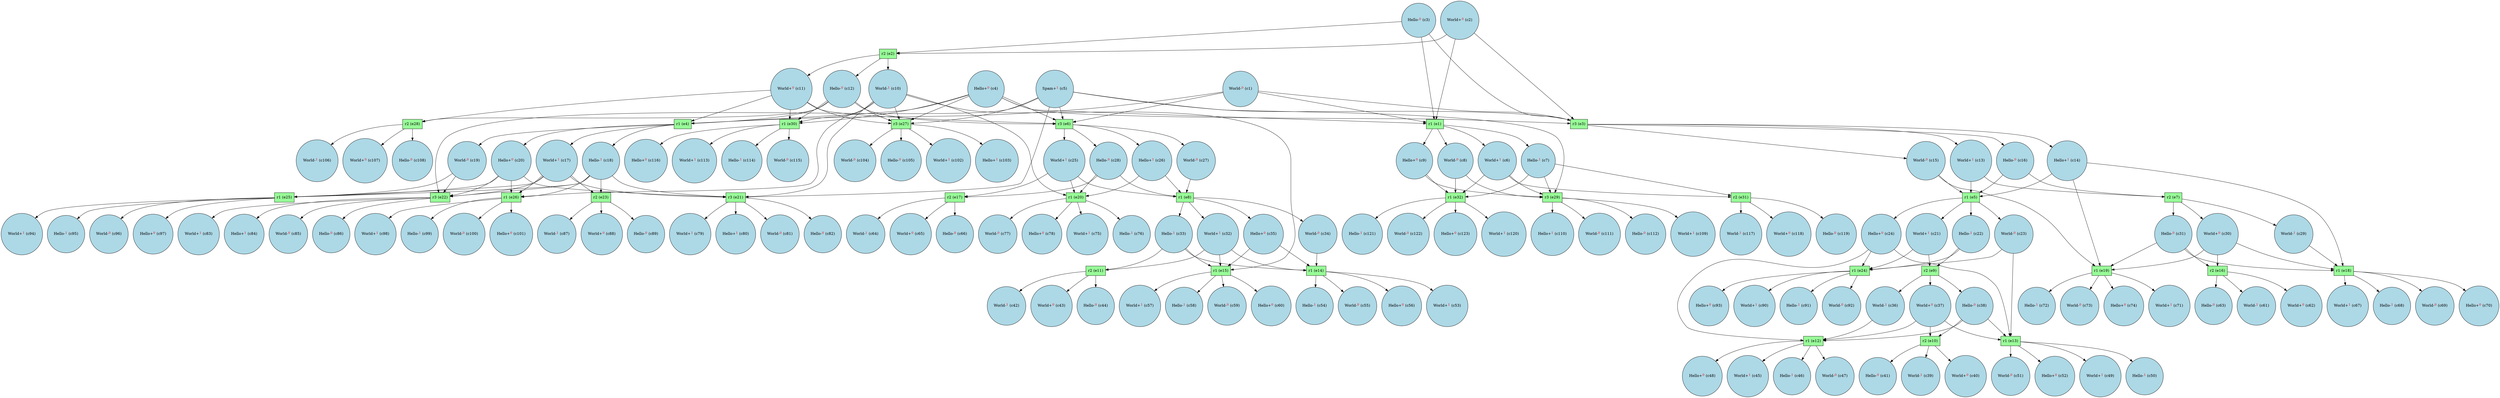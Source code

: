 digraph test {
  c1 -> e6;
  c1 -> e4;
  c1 -> e3;
  c1 -> e1;
  c2 -> e3;
  c2 -> e2;
  c2 -> e1;
  c3 -> e3;
  c3 -> e2;
  c3 -> e1;
  c4 -> e6;
  c4 -> e27;
  c4 -> e4;
  c4 -> e30;
  c4 -> e3;
  c4 -> e1;
  c5 -> e21;
  c5 -> e22;
  c5 -> e6;
  c5 -> e27;
  c5 -> e29;
  c5 -> e3;
  e1 -> c6;
  c6 -> e29;
  c6 -> e31;
  c6 -> e32;
  e1 -> c7;
  c7 -> e29;
  c7 -> e31;
  c7 -> e32;
  e1 -> c8;
  c8 -> e29;
  c8 -> e32;
  e1 -> c9;
  c9 -> e29;
  c9 -> e32;
  e2 -> c10;
  c10 -> e15;
  c10 -> e20;
  c10 -> e21;
  c10 -> e26;
  c10 -> e27;
  c10 -> e30;
  e2 -> c11;
  c11 -> e6;
  c11 -> e27;
  c11 -> e28;
  c11 -> e4;
  c11 -> e30;
  e2 -> c12;
  c12 -> e6;
  c12 -> e27;
  c12 -> e28;
  c12 -> e4;
  c12 -> e30;
  e3 -> c13;
  c13 -> e7;
  c13 -> e5;
  e3 -> c14;
  c14 -> e18;
  c14 -> e19;
  c14 -> e5;
  e3 -> c15;
  c15 -> e19;
  c15 -> e5;
  e3 -> c16;
  c16 -> e7;
  c16 -> e5;
  e4 -> c17;
  c17 -> e21;
  c17 -> e22;
  c17 -> e23;
  c17 -> e25;
  c17 -> e26;
  e4 -> c18;
  c18 -> e21;
  c18 -> e22;
  c18 -> e23;
  c18 -> e25;
  c18 -> e26;
  e4 -> c19;
  c19 -> e22;
  c19 -> e25;
  e4 -> c20;
  c20 -> e21;
  c20 -> e22;
  c20 -> e25;
  c20 -> e26;
  e5 -> c21;
  c21 -> e9;
  c21 -> e24;
  e5 -> c22;
  c22 -> e9;
  c22 -> e24;
  e5 -> c23;
  c23 -> e13;
  c23 -> e24;
  e5 -> c24;
  c24 -> e12;
  c24 -> e13;
  c24 -> e24;
  e6 -> c25;
  c25 -> e17;
  c25 -> e8;
  c25 -> e20;
  e6 -> c26;
  c26 -> e8;
  c26 -> e20;
  e6 -> c27;
  c27 -> e8;
  e6 -> c28;
  c28 -> e17;
  c28 -> e8;
  c28 -> e20;
  e7 -> c29;
  c29 -> e18;
  e7 -> c30;
  c30 -> e16;
  c30 -> e18;
  c30 -> e19;
  e7 -> c31;
  c31 -> e16;
  c31 -> e18;
  c31 -> e19;
  e8 -> c32;
  c32 -> e11;
  c32 -> e14;
  c32 -> e15;
  e8 -> c33;
  c33 -> e11;
  c33 -> e14;
  c33 -> e15;
  e8 -> c34;
  c34 -> e14;
  e8 -> c35;
  c35 -> e14;
  c35 -> e15;
  e9 -> c36;
  c36 -> e12;
  e9 -> c37;
  c37 -> e10;
  c37 -> e12;
  c37 -> e13;
  e9 -> c38;
  c38 -> e10;
  c38 -> e12;
  c38 -> e13;
  e10 -> c39;
  e10 -> c40;
  e10 -> c41;
  e11 -> c42;
  e11 -> c43;
  e11 -> c44;
  e12 -> c45;
  e12 -> c46;
  e12 -> c47;
  e12 -> c48;
  e13 -> c49;
  e13 -> c50;
  e13 -> c51;
  e13 -> c52;
  e14 -> c53;
  e14 -> c54;
  e14 -> c55;
  e14 -> c56;
  e15 -> c57;
  e15 -> c58;
  e15 -> c59;
  e15 -> c60;
  e16 -> c61;
  e16 -> c62;
  e16 -> c63;
  e17 -> c64;
  e17 -> c65;
  e17 -> c66;
  e18 -> c67;
  e18 -> c68;
  e18 -> c69;
  e18 -> c70;
  e19 -> c71;
  e19 -> c72;
  e19 -> c73;
  e19 -> c74;
  e20 -> c75;
  e20 -> c76;
  e20 -> c77;
  e20 -> c78;
  e21 -> c79;
  e21 -> c80;
  e21 -> c81;
  e21 -> c82;
  e22 -> c83;
  e22 -> c84;
  e22 -> c85;
  e22 -> c86;
  e23 -> c87;
  e23 -> c88;
  e23 -> c89;
  e24 -> c90;
  e24 -> c91;
  e24 -> c92;
  e24 -> c93;
  e25 -> c94;
  e25 -> c95;
  e25 -> c96;
  e25 -> c97;
  e26 -> c98;
  e26 -> c99;
  e26 -> c100;
  e26 -> c101;
  e27 -> c102;
  e27 -> c103;
  e27 -> c104;
  e27 -> c105;
  e28 -> c106;
  e28 -> c107;
  e28 -> c108;
  e29 -> c109;
  e29 -> c110;
  e29 -> c111;
  e29 -> c112;
  e30 -> c113;
  e30 -> c114;
  e30 -> c115;
  e30 -> c116;
  e31 -> c117;
  e31 -> c118;
  e31 -> c119;
  e32 -> c120;
  e32 -> c121;
  e32 -> c122;
  e32 -> c123;
  c1 [fillcolor=lightblue label= <World-<FONT COLOR="red"><SUP>0</SUP></FONT>&nbsp;(c1)> shape=circle style=filled];
  c2 [fillcolor=lightblue label= <World+<FONT COLOR="red"><SUP>0</SUP></FONT>&nbsp;(c2)> shape=circle style=filled];
  c3 [fillcolor=lightblue label= <Hello-<FONT COLOR="red"><SUP>0</SUP></FONT>&nbsp;(c3)> shape=circle style=filled];
  c4 [fillcolor=lightblue label= <Hello+<FONT COLOR="red"><SUP>0</SUP></FONT>&nbsp;(c4)> shape=circle style=filled];
  c5 [fillcolor=lightblue label= <Spam+<FONT COLOR="red"><SUP>1</SUP></FONT>&nbsp;(c5)> shape=circle style=filled];
  c6 [fillcolor=lightblue label= <World+<FONT COLOR="red"><SUP>1</SUP></FONT>&nbsp;(c6)> shape=circle style=filled];
  c7 [fillcolor=lightblue label= <Hello-<FONT COLOR="red"><SUP>1</SUP></FONT>&nbsp;(c7)> shape=circle style=filled];
  c8 [fillcolor=lightblue label= <World-<FONT COLOR="red"><SUP>0</SUP></FONT>&nbsp;(c8)> shape=circle style=filled];
  c9 [fillcolor=lightblue label= <Hello+<FONT COLOR="red"><SUP>0</SUP></FONT>&nbsp;(c9)> shape=circle style=filled];
  c10 [fillcolor=lightblue label= <World-<FONT COLOR="red"><SUP>1</SUP></FONT>&nbsp;(c10)> shape=circle style=filled];
  c11 [fillcolor=lightblue label= <World+<FONT COLOR="red"><SUP>0</SUP></FONT>&nbsp;(c11)> shape=circle style=filled];
  c12 [fillcolor=lightblue label= <Hello-<FONT COLOR="red"><SUP>0</SUP></FONT>&nbsp;(c12)> shape=circle style=filled];
  c13 [fillcolor=lightblue label= <World+<FONT COLOR="red"><SUP>1</SUP></FONT>&nbsp;(c13)> shape=circle style=filled];
  c14 [fillcolor=lightblue label= <Hello+<FONT COLOR="red"><SUP>1</SUP></FONT>&nbsp;(c14)> shape=circle style=filled];
  c15 [fillcolor=lightblue label= <World-<FONT COLOR="red"><SUP>0</SUP></FONT>&nbsp;(c15)> shape=circle style=filled];
  c16 [fillcolor=lightblue label= <Hello-<FONT COLOR="red"><SUP>0</SUP></FONT>&nbsp;(c16)> shape=circle style=filled];
  c17 [fillcolor=lightblue label= <World+<FONT COLOR="red"><SUP>1</SUP></FONT>&nbsp;(c17)> shape=circle style=filled];
  c18 [fillcolor=lightblue label= <Hello-<FONT COLOR="red"><SUP>1</SUP></FONT>&nbsp;(c18)> shape=circle style=filled];
  c19 [fillcolor=lightblue label= <World-<FONT COLOR="red"><SUP>0</SUP></FONT>&nbsp;(c19)> shape=circle style=filled];
  c20 [fillcolor=lightblue label= <Hello+<FONT COLOR="red"><SUP>0</SUP></FONT>&nbsp;(c20)> shape=circle style=filled];
  c21 [fillcolor=lightblue label= <World+<FONT COLOR="red"><SUP>1</SUP></FONT>&nbsp;(c21)> shape=circle style=filled];
  c22 [fillcolor=lightblue label= <Hello-<FONT COLOR="red"><SUP>1</SUP></FONT>&nbsp;(c22)> shape=circle style=filled];
  c23 [fillcolor=lightblue label= <World-<FONT COLOR="red"><SUP>0</SUP></FONT>&nbsp;(c23)> shape=circle style=filled];
  c24 [fillcolor=lightblue label= <Hello+<FONT COLOR="red"><SUP>0</SUP></FONT>&nbsp;(c24)> shape=circle style=filled];
  c25 [fillcolor=lightblue label= <World+<FONT COLOR="red"><SUP>1</SUP></FONT>&nbsp;(c25)> shape=circle style=filled];
  c26 [fillcolor=lightblue label= <Hello+<FONT COLOR="red"><SUP>1</SUP></FONT>&nbsp;(c26)> shape=circle style=filled];
  c27 [fillcolor=lightblue label= <World-<FONT COLOR="red"><SUP>0</SUP></FONT>&nbsp;(c27)> shape=circle style=filled];
  c28 [fillcolor=lightblue label= <Hello-<FONT COLOR="red"><SUP>0</SUP></FONT>&nbsp;(c28)> shape=circle style=filled];
  c29 [fillcolor=lightblue label= <World-<FONT COLOR="red"><SUP>1</SUP></FONT>&nbsp;(c29)> shape=circle style=filled];
  c30 [fillcolor=lightblue label= <World+<FONT COLOR="red"><SUP>0</SUP></FONT>&nbsp;(c30)> shape=circle style=filled];
  c31 [fillcolor=lightblue label= <Hello-<FONT COLOR="red"><SUP>0</SUP></FONT>&nbsp;(c31)> shape=circle style=filled];
  c32 [fillcolor=lightblue label= <World+<FONT COLOR="red"><SUP>1</SUP></FONT>&nbsp;(c32)> shape=circle style=filled];
  c33 [fillcolor=lightblue label= <Hello-<FONT COLOR="red"><SUP>1</SUP></FONT>&nbsp;(c33)> shape=circle style=filled];
  c34 [fillcolor=lightblue label= <World-<FONT COLOR="red"><SUP>0</SUP></FONT>&nbsp;(c34)> shape=circle style=filled];
  c35 [fillcolor=lightblue label= <Hello+<FONT COLOR="red"><SUP>0</SUP></FONT>&nbsp;(c35)> shape=circle style=filled];
  c36 [fillcolor=lightblue label= <World-<FONT COLOR="red"><SUP>1</SUP></FONT>&nbsp;(c36)> shape=circle style=filled];
  c37 [fillcolor=lightblue label= <World+<FONT COLOR="red"><SUP>0</SUP></FONT>&nbsp;(c37)> shape=circle style=filled];
  c38 [fillcolor=lightblue label= <Hello-<FONT COLOR="red"><SUP>0</SUP></FONT>&nbsp;(c38)> shape=circle style=filled];
  c39 [fillcolor=lightblue label= <World-<FONT COLOR="red"><SUP>1</SUP></FONT>&nbsp;(c39)> shape=circle style=filled];
  c40 [fillcolor=lightblue label= <World+<FONT COLOR="red"><SUP>0</SUP></FONT>&nbsp;(c40)> shape=circle style=filled];
  c41 [fillcolor=lightblue label= <Hello-<FONT COLOR="red"><SUP>0</SUP></FONT>&nbsp;(c41)> shape=circle style=filled];
  c42 [fillcolor=lightblue label= <World-<FONT COLOR="red"><SUP>1</SUP></FONT>&nbsp;(c42)> shape=circle style=filled];
  c43 [fillcolor=lightblue label= <World+<FONT COLOR="red"><SUP>0</SUP></FONT>&nbsp;(c43)> shape=circle style=filled];
  c44 [fillcolor=lightblue label= <Hello-<FONT COLOR="red"><SUP>0</SUP></FONT>&nbsp;(c44)> shape=circle style=filled];
  c45 [fillcolor=lightblue label= <World+<FONT COLOR="red"><SUP>1</SUP></FONT>&nbsp;(c45)> shape=circle style=filled];
  c46 [fillcolor=lightblue label= <Hello-<FONT COLOR="red"><SUP>1</SUP></FONT>&nbsp;(c46)> shape=circle style=filled];
  c47 [fillcolor=lightblue label= <World-<FONT COLOR="red"><SUP>0</SUP></FONT>&nbsp;(c47)> shape=circle style=filled];
  c48 [fillcolor=lightblue label= <Hello+<FONT COLOR="red"><SUP>0</SUP></FONT>&nbsp;(c48)> shape=circle style=filled];
  c49 [fillcolor=lightblue label= <World+<FONT COLOR="red"><SUP>1</SUP></FONT>&nbsp;(c49)> shape=circle style=filled];
  c50 [fillcolor=lightblue label= <Hello-<FONT COLOR="red"><SUP>1</SUP></FONT>&nbsp;(c50)> shape=circle style=filled];
  c51 [fillcolor=lightblue label= <World-<FONT COLOR="red"><SUP>0</SUP></FONT>&nbsp;(c51)> shape=circle style=filled];
  c52 [fillcolor=lightblue label= <Hello+<FONT COLOR="red"><SUP>0</SUP></FONT>&nbsp;(c52)> shape=circle style=filled];
  c53 [fillcolor=lightblue label= <World+<FONT COLOR="red"><SUP>1</SUP></FONT>&nbsp;(c53)> shape=circle style=filled];
  c54 [fillcolor=lightblue label= <Hello-<FONT COLOR="red"><SUP>1</SUP></FONT>&nbsp;(c54)> shape=circle style=filled];
  c55 [fillcolor=lightblue label= <World-<FONT COLOR="red"><SUP>0</SUP></FONT>&nbsp;(c55)> shape=circle style=filled];
  c56 [fillcolor=lightblue label= <Hello+<FONT COLOR="red"><SUP>0</SUP></FONT>&nbsp;(c56)> shape=circle style=filled];
  c57 [fillcolor=lightblue label= <World+<FONT COLOR="red"><SUP>1</SUP></FONT>&nbsp;(c57)> shape=circle style=filled];
  c58 [fillcolor=lightblue label= <Hello-<FONT COLOR="red"><SUP>1</SUP></FONT>&nbsp;(c58)> shape=circle style=filled];
  c59 [fillcolor=lightblue label= <World-<FONT COLOR="red"><SUP>0</SUP></FONT>&nbsp;(c59)> shape=circle style=filled];
  c60 [fillcolor=lightblue label= <Hello+<FONT COLOR="red"><SUP>0</SUP></FONT>&nbsp;(c60)> shape=circle style=filled];
  c61 [fillcolor=lightblue label= <World-<FONT COLOR="red"><SUP>1</SUP></FONT>&nbsp;(c61)> shape=circle style=filled];
  c62 [fillcolor=lightblue label= <World+<FONT COLOR="red"><SUP>0</SUP></FONT>&nbsp;(c62)> shape=circle style=filled];
  c63 [fillcolor=lightblue label= <Hello-<FONT COLOR="red"><SUP>0</SUP></FONT>&nbsp;(c63)> shape=circle style=filled];
  c64 [fillcolor=lightblue label= <World-<FONT COLOR="red"><SUP>1</SUP></FONT>&nbsp;(c64)> shape=circle style=filled];
  c65 [fillcolor=lightblue label= <World+<FONT COLOR="red"><SUP>0</SUP></FONT>&nbsp;(c65)> shape=circle style=filled];
  c66 [fillcolor=lightblue label= <Hello-<FONT COLOR="red"><SUP>0</SUP></FONT>&nbsp;(c66)> shape=circle style=filled];
  c67 [fillcolor=lightblue label= <World+<FONT COLOR="red"><SUP>1</SUP></FONT>&nbsp;(c67)> shape=circle style=filled];
  c68 [fillcolor=lightblue label= <Hello-<FONT COLOR="red"><SUP>1</SUP></FONT>&nbsp;(c68)> shape=circle style=filled];
  c69 [fillcolor=lightblue label= <World-<FONT COLOR="red"><SUP>0</SUP></FONT>&nbsp;(c69)> shape=circle style=filled];
  c70 [fillcolor=lightblue label= <Hello+<FONT COLOR="red"><SUP>0</SUP></FONT>&nbsp;(c70)> shape=circle style=filled];
  c71 [fillcolor=lightblue label= <World+<FONT COLOR="red"><SUP>1</SUP></FONT>&nbsp;(c71)> shape=circle style=filled];
  c72 [fillcolor=lightblue label= <Hello-<FONT COLOR="red"><SUP>1</SUP></FONT>&nbsp;(c72)> shape=circle style=filled];
  c73 [fillcolor=lightblue label= <World-<FONT COLOR="red"><SUP>0</SUP></FONT>&nbsp;(c73)> shape=circle style=filled];
  c74 [fillcolor=lightblue label= <Hello+<FONT COLOR="red"><SUP>0</SUP></FONT>&nbsp;(c74)> shape=circle style=filled];
  c75 [fillcolor=lightblue label= <World+<FONT COLOR="red"><SUP>1</SUP></FONT>&nbsp;(c75)> shape=circle style=filled];
  c76 [fillcolor=lightblue label= <Hello-<FONT COLOR="red"><SUP>1</SUP></FONT>&nbsp;(c76)> shape=circle style=filled];
  c77 [fillcolor=lightblue label= <World-<FONT COLOR="red"><SUP>0</SUP></FONT>&nbsp;(c77)> shape=circle style=filled];
  c78 [fillcolor=lightblue label= <Hello+<FONT COLOR="red"><SUP>0</SUP></FONT>&nbsp;(c78)> shape=circle style=filled];
  c79 [fillcolor=lightblue label= <World+<FONT COLOR="red"><SUP>1</SUP></FONT>&nbsp;(c79)> shape=circle style=filled];
  c80 [fillcolor=lightblue label= <Hello+<FONT COLOR="red"><SUP>1</SUP></FONT>&nbsp;(c80)> shape=circle style=filled];
  c81 [fillcolor=lightblue label= <World-<FONT COLOR="red"><SUP>0</SUP></FONT>&nbsp;(c81)> shape=circle style=filled];
  c82 [fillcolor=lightblue label= <Hello-<FONT COLOR="red"><SUP>0</SUP></FONT>&nbsp;(c82)> shape=circle style=filled];
  c83 [fillcolor=lightblue label= <World+<FONT COLOR="red"><SUP>1</SUP></FONT>&nbsp;(c83)> shape=circle style=filled];
  c84 [fillcolor=lightblue label= <Hello+<FONT COLOR="red"><SUP>1</SUP></FONT>&nbsp;(c84)> shape=circle style=filled];
  c85 [fillcolor=lightblue label= <World-<FONT COLOR="red"><SUP>0</SUP></FONT>&nbsp;(c85)> shape=circle style=filled];
  c86 [fillcolor=lightblue label= <Hello-<FONT COLOR="red"><SUP>0</SUP></FONT>&nbsp;(c86)> shape=circle style=filled];
  c87 [fillcolor=lightblue label= <World-<FONT COLOR="red"><SUP>1</SUP></FONT>&nbsp;(c87)> shape=circle style=filled];
  c88 [fillcolor=lightblue label= <World+<FONT COLOR="red"><SUP>0</SUP></FONT>&nbsp;(c88)> shape=circle style=filled];
  c89 [fillcolor=lightblue label= <Hello-<FONT COLOR="red"><SUP>0</SUP></FONT>&nbsp;(c89)> shape=circle style=filled];
  c90 [fillcolor=lightblue label= <World+<FONT COLOR="red"><SUP>1</SUP></FONT>&nbsp;(c90)> shape=circle style=filled];
  c91 [fillcolor=lightblue label= <Hello-<FONT COLOR="red"><SUP>1</SUP></FONT>&nbsp;(c91)> shape=circle style=filled];
  c92 [fillcolor=lightblue label= <World-<FONT COLOR="red"><SUP>0</SUP></FONT>&nbsp;(c92)> shape=circle style=filled];
  c93 [fillcolor=lightblue label= <Hello+<FONT COLOR="red"><SUP>0</SUP></FONT>&nbsp;(c93)> shape=circle style=filled];
  c94 [fillcolor=lightblue label= <World+<FONT COLOR="red"><SUP>1</SUP></FONT>&nbsp;(c94)> shape=circle style=filled];
  c95 [fillcolor=lightblue label= <Hello-<FONT COLOR="red"><SUP>1</SUP></FONT>&nbsp;(c95)> shape=circle style=filled];
  c96 [fillcolor=lightblue label= <World-<FONT COLOR="red"><SUP>0</SUP></FONT>&nbsp;(c96)> shape=circle style=filled];
  c97 [fillcolor=lightblue label= <Hello+<FONT COLOR="red"><SUP>0</SUP></FONT>&nbsp;(c97)> shape=circle style=filled];
  c98 [fillcolor=lightblue label= <World+<FONT COLOR="red"><SUP>1</SUP></FONT>&nbsp;(c98)> shape=circle style=filled];
  c99 [fillcolor=lightblue label= <Hello-<FONT COLOR="red"><SUP>1</SUP></FONT>&nbsp;(c99)> shape=circle style=filled];
  c100 [fillcolor=lightblue label= <World-<FONT COLOR="red"><SUP>0</SUP></FONT>&nbsp;(c100)> shape=circle style=filled];
  c101 [fillcolor=lightblue label= <Hello+<FONT COLOR="red"><SUP>0</SUP></FONT>&nbsp;(c101)> shape=circle style=filled];
  c102 [fillcolor=lightblue label= <World+<FONT COLOR="red"><SUP>1</SUP></FONT>&nbsp;(c102)> shape=circle style=filled];
  c103 [fillcolor=lightblue label= <Hello+<FONT COLOR="red"><SUP>1</SUP></FONT>&nbsp;(c103)> shape=circle style=filled];
  c104 [fillcolor=lightblue label= <World-<FONT COLOR="red"><SUP>0</SUP></FONT>&nbsp;(c104)> shape=circle style=filled];
  c105 [fillcolor=lightblue label= <Hello-<FONT COLOR="red"><SUP>0</SUP></FONT>&nbsp;(c105)> shape=circle style=filled];
  c106 [fillcolor=lightblue label= <World-<FONT COLOR="red"><SUP>1</SUP></FONT>&nbsp;(c106)> shape=circle style=filled];
  c107 [fillcolor=lightblue label= <World+<FONT COLOR="red"><SUP>0</SUP></FONT>&nbsp;(c107)> shape=circle style=filled];
  c108 [fillcolor=lightblue label= <Hello-<FONT COLOR="red"><SUP>0</SUP></FONT>&nbsp;(c108)> shape=circle style=filled];
  c109 [fillcolor=lightblue label= <World+<FONT COLOR="red"><SUP>1</SUP></FONT>&nbsp;(c109)> shape=circle style=filled];
  c110 [fillcolor=lightblue label= <Hello+<FONT COLOR="red"><SUP>1</SUP></FONT>&nbsp;(c110)> shape=circle style=filled];
  c111 [fillcolor=lightblue label= <World-<FONT COLOR="red"><SUP>0</SUP></FONT>&nbsp;(c111)> shape=circle style=filled];
  c112 [fillcolor=lightblue label= <Hello-<FONT COLOR="red"><SUP>0</SUP></FONT>&nbsp;(c112)> shape=circle style=filled];
  c113 [fillcolor=lightblue label= <World+<FONT COLOR="red"><SUP>1</SUP></FONT>&nbsp;(c113)> shape=circle style=filled];
  c114 [fillcolor=lightblue label= <Hello-<FONT COLOR="red"><SUP>1</SUP></FONT>&nbsp;(c114)> shape=circle style=filled];
  c115 [fillcolor=lightblue label= <World-<FONT COLOR="red"><SUP>0</SUP></FONT>&nbsp;(c115)> shape=circle style=filled];
  c116 [fillcolor=lightblue label= <Hello+<FONT COLOR="red"><SUP>0</SUP></FONT>&nbsp;(c116)> shape=circle style=filled];
  c117 [fillcolor=lightblue label= <World-<FONT COLOR="red"><SUP>1</SUP></FONT>&nbsp;(c117)> shape=circle style=filled];
  c118 [fillcolor=lightblue label= <World+<FONT COLOR="red"><SUP>0</SUP></FONT>&nbsp;(c118)> shape=circle style=filled];
  c119 [fillcolor=lightblue label= <Hello-<FONT COLOR="red"><SUP>0</SUP></FONT>&nbsp;(c119)> shape=circle style=filled];
  c120 [fillcolor=lightblue label= <World+<FONT COLOR="red"><SUP>1</SUP></FONT>&nbsp;(c120)> shape=circle style=filled];
  c121 [fillcolor=lightblue label= <Hello-<FONT COLOR="red"><SUP>1</SUP></FONT>&nbsp;(c121)> shape=circle style=filled];
  c122 [fillcolor=lightblue label= <World-<FONT COLOR="red"><SUP>0</SUP></FONT>&nbsp;(c122)> shape=circle style=filled];
  c123 [fillcolor=lightblue label= <Hello+<FONT COLOR="red"><SUP>0</SUP></FONT>&nbsp;(c123)> shape=circle style=filled];
  e1 [fillcolor=palegreen label="r1 (e1)" shape=box style=filled];
  e2 [fillcolor=palegreen label="r2 (e2)" shape=box style=filled];
  e3 [fillcolor=palegreen label="r3 (e3)" shape=box style=filled];
  e4 [fillcolor=palegreen label="r1 (e4)" shape=box style=filled];
  e5 [fillcolor=palegreen label="r1 (e5)" shape=box style=filled];
  e6 [fillcolor=palegreen label="r3 (e6)" shape=box style=filled];
  e7 [fillcolor=palegreen label="r2 (e7)" shape=box style=filled];
  e8 [fillcolor=palegreen label="r1 (e8)" shape=box style=filled];
  e9 [fillcolor=palegreen label="r2 (e9)" shape=box style=filled];
  e10 [fillcolor=palegreen label="r2 (e10)" shape=box style=filled];
  e11 [fillcolor=palegreen label="r2 (e11)" shape=box style=filled];
  e12 [fillcolor=palegreen label="r1 (e12)" shape=box style=filled];
  e13 [fillcolor=palegreen label="r1 (e13)" shape=box style=filled];
  e14 [fillcolor=palegreen label="r1 (e14)" shape=box style=filled];
  e15 [fillcolor=palegreen label="r1 (e15)" shape=box style=filled];
  e16 [fillcolor=palegreen label="r2 (e16)" shape=box style=filled];
  e17 [fillcolor=palegreen label="r2 (e17)" shape=box style=filled];
  e18 [fillcolor=palegreen label="r1 (e18)" shape=box style=filled];
  e19 [fillcolor=palegreen label="r1 (e19)" shape=box style=filled];
  e20 [fillcolor=palegreen label="r1 (e20)" shape=box style=filled];
  e21 [fillcolor=palegreen label="r3 (e21)" shape=box style=filled];
  e22 [fillcolor=palegreen label="r3 (e22)" shape=box style=filled];
  e23 [fillcolor=palegreen label="r2 (e23)" shape=box style=filled];
  e24 [fillcolor=palegreen label="r1 (e24)" shape=box style=filled];
  e25 [fillcolor=palegreen label="r1 (e25)" shape=box style=filled];
  e26 [fillcolor=palegreen label="r1 (e26)" shape=box style=filled];
  e27 [fillcolor=palegreen label="r3 (e27)" shape=box style=filled];
  e28 [fillcolor=palegreen label="r2 (e28)" shape=box style=filled];
  e29 [fillcolor=palegreen label="r3 (e29)" shape=box style=filled];
  e30 [fillcolor=palegreen label="r1 (e30)" shape=box style=filled];
  e31 [fillcolor=palegreen label="r2 (e31)" shape=box style=filled];
  e32 [fillcolor=palegreen label="r1 (e32)" shape=box style=filled];
}
